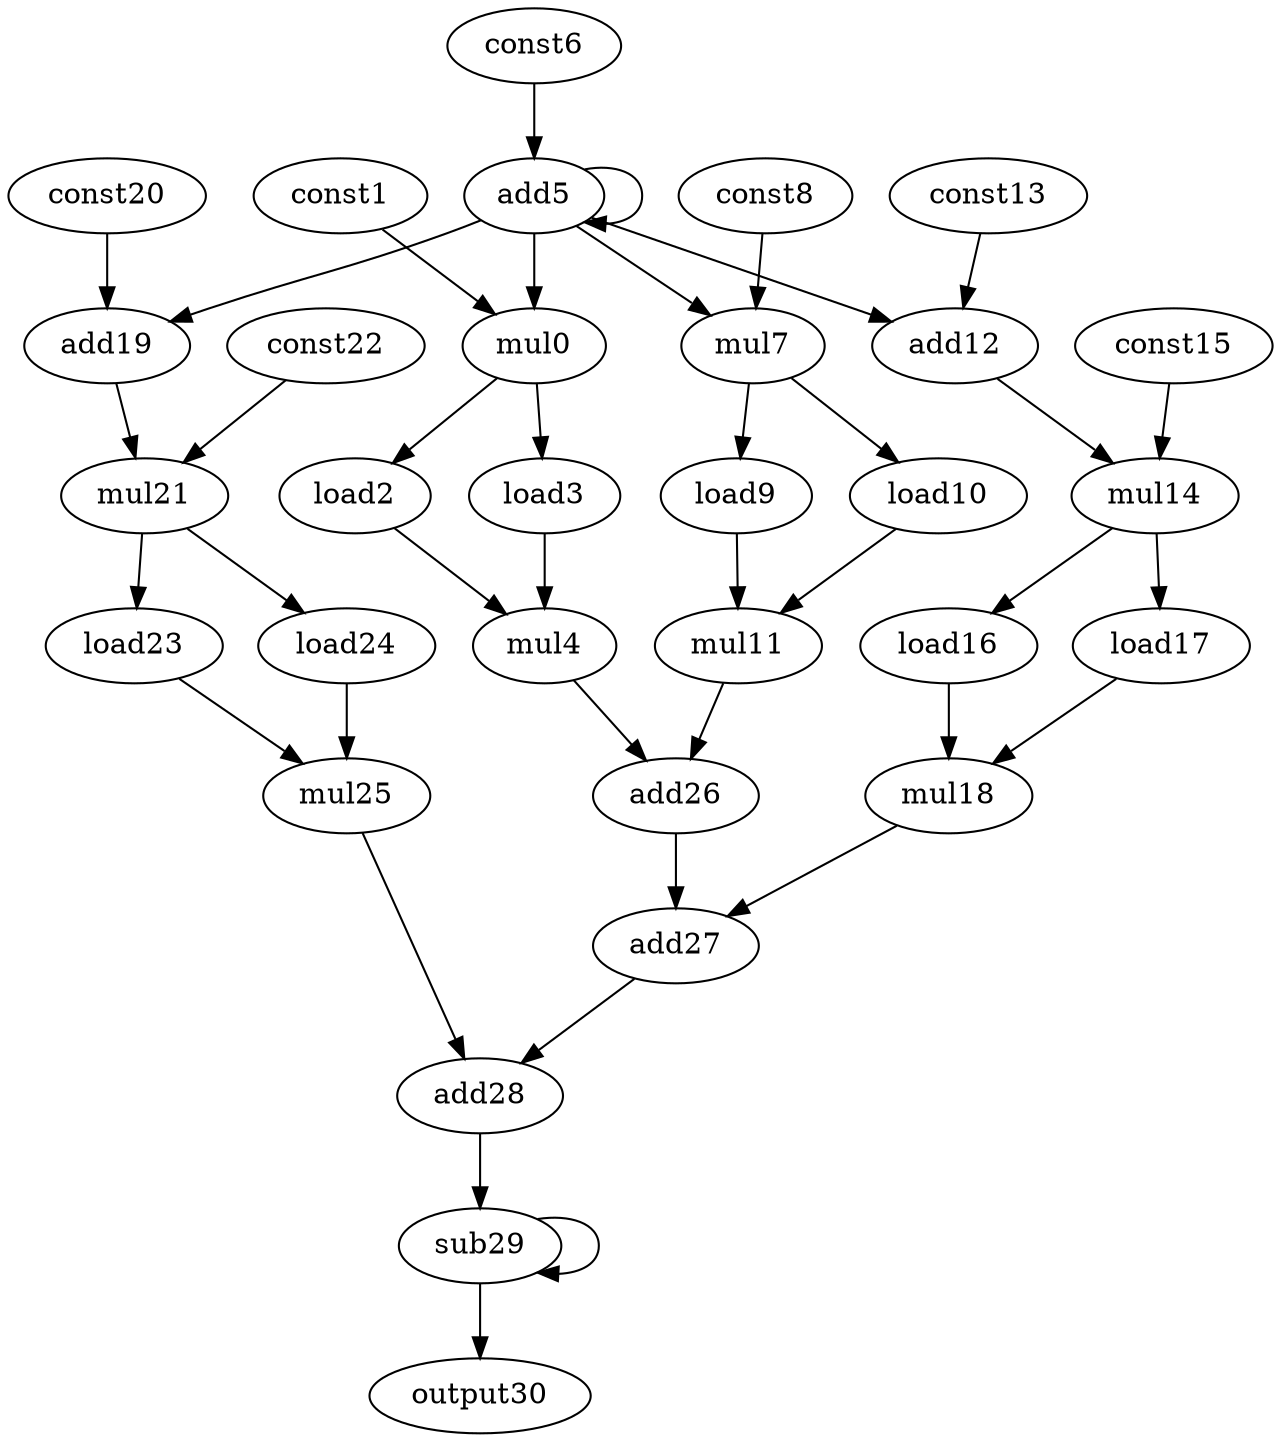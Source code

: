 digraph G {
mul0[opcode=mul];
const1[opcode=const];
load2[opcode=load];
load3[opcode=load];
mul4[opcode=mul];
add5[opcode=add];
const6[opcode=const];
mul7[opcode=mul];
const8[opcode=const];
load9[opcode=load];
load10[opcode=load];
mul11[opcode=mul];
add12[opcode=add];
const13[opcode=const];
mul14[opcode=mul];
const15[opcode=const];
load16[opcode=load];
load17[opcode=load];
mul18[opcode=mul];
add19[opcode=add];
const20[opcode=const];
mul21[opcode=mul];
const22[opcode=const];
load23[opcode=load];
load24[opcode=load];
mul25[opcode=mul];
add26[opcode=add];
add27[opcode=add];
add28[opcode=add];
sub29[opcode=sub];
output30[opcode=output];
load2->mul4[operand=1]; //load->mul
load3->mul4[operand=0]; //load->mul
mul4->add26[operand=1]; //mul->add
add5->mul7[operand=1]; //add->gep_mul
add5->mul0[operand=1]; //add->gep_mul
add5->add5[operand=0]; //add->add
add5->add12[operand=0]; //add->add
add5->add19[operand=0]; //add->add
load9->mul11[operand=1]; //load->mul
load10->mul11[operand=0]; //load->mul
mul11->add26[operand=0]; //mul->add
add12->mul14[operand=1]; //add->gep_mul
load16->mul18[operand=1]; //load->mul
load17->mul18[operand=0]; //load->mul
mul18->add27[operand=1]; //mul->add
add19->mul21[operand=1]; //add->gep_mul
load23->mul25[operand=1]; //load->mul
load24->mul25[operand=0]; //load->mul
mul25->add28[operand=1]; //mul->add
add26->add27[operand=0]; //add->add
add27->add28[operand=0]; //add->add
add28->sub29[operand=1]; //add->sub
sub29->output30[operand=0]; //sub->output
sub29->sub29[operand=0]; //sub->sub
const1->mul0[operand=0]; //gep_const->gep_mul
mul0->load2[operand=0]; //gep_mul->load
mul0->load3[operand=0]; //gep_mul->load
const6->add5[operand=1]; //const->add
const8->mul7[operand=0]; //gep_const->gep_mul
mul7->load9[operand=0]; //gep_mul->load
mul7->load10[operand=0]; //gep_mul->load
const13->add12[operand=1]; //const->add
const15->mul14[operand=0]; //gep_const->gep_mul
mul14->load16[operand=0]; //gep_mul->load
mul14->load17[operand=0]; //gep_mul->load
const20->add19[operand=1]; //const->add
const22->mul21[operand=0]; //gep_const->gep_mul
mul21->load23[operand=0]; //gep_mul->load
mul21->load24[operand=0]; //gep_mul->load
}
